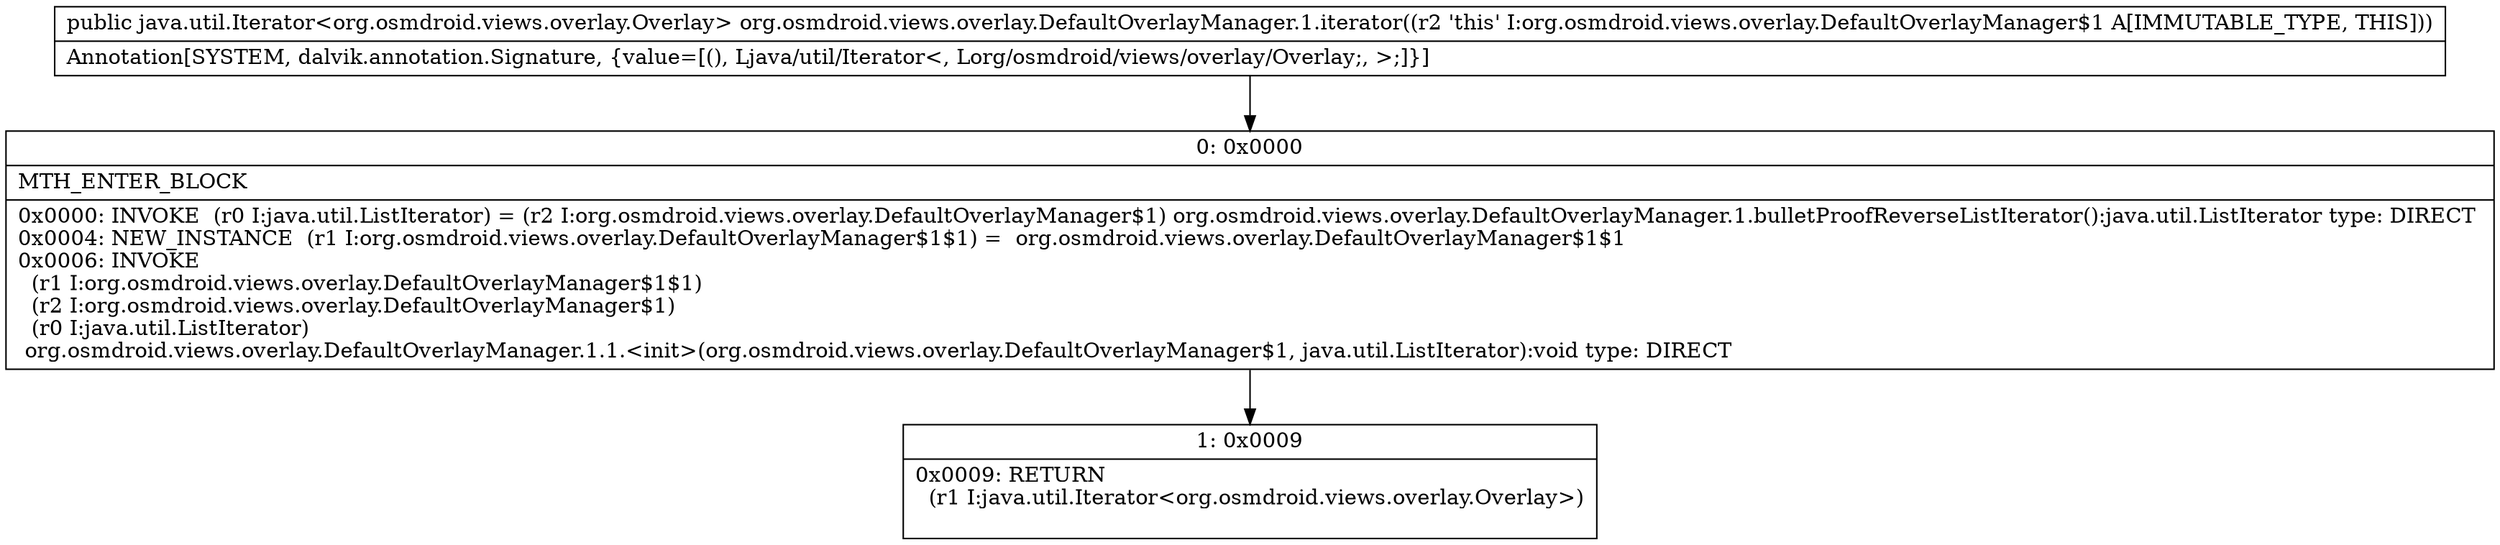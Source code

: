 digraph "CFG fororg.osmdroid.views.overlay.DefaultOverlayManager.1.iterator()Ljava\/util\/Iterator;" {
Node_0 [shape=record,label="{0\:\ 0x0000|MTH_ENTER_BLOCK\l|0x0000: INVOKE  (r0 I:java.util.ListIterator) = (r2 I:org.osmdroid.views.overlay.DefaultOverlayManager$1) org.osmdroid.views.overlay.DefaultOverlayManager.1.bulletProofReverseListIterator():java.util.ListIterator type: DIRECT \l0x0004: NEW_INSTANCE  (r1 I:org.osmdroid.views.overlay.DefaultOverlayManager$1$1) =  org.osmdroid.views.overlay.DefaultOverlayManager$1$1 \l0x0006: INVOKE  \l  (r1 I:org.osmdroid.views.overlay.DefaultOverlayManager$1$1)\l  (r2 I:org.osmdroid.views.overlay.DefaultOverlayManager$1)\l  (r0 I:java.util.ListIterator)\l org.osmdroid.views.overlay.DefaultOverlayManager.1.1.\<init\>(org.osmdroid.views.overlay.DefaultOverlayManager$1, java.util.ListIterator):void type: DIRECT \l}"];
Node_1 [shape=record,label="{1\:\ 0x0009|0x0009: RETURN  \l  (r1 I:java.util.Iterator\<org.osmdroid.views.overlay.Overlay\>)\l \l}"];
MethodNode[shape=record,label="{public java.util.Iterator\<org.osmdroid.views.overlay.Overlay\> org.osmdroid.views.overlay.DefaultOverlayManager.1.iterator((r2 'this' I:org.osmdroid.views.overlay.DefaultOverlayManager$1 A[IMMUTABLE_TYPE, THIS]))  | Annotation[SYSTEM, dalvik.annotation.Signature, \{value=[(), Ljava\/util\/Iterator\<, Lorg\/osmdroid\/views\/overlay\/Overlay;, \>;]\}]\l}"];
MethodNode -> Node_0;
Node_0 -> Node_1;
}

